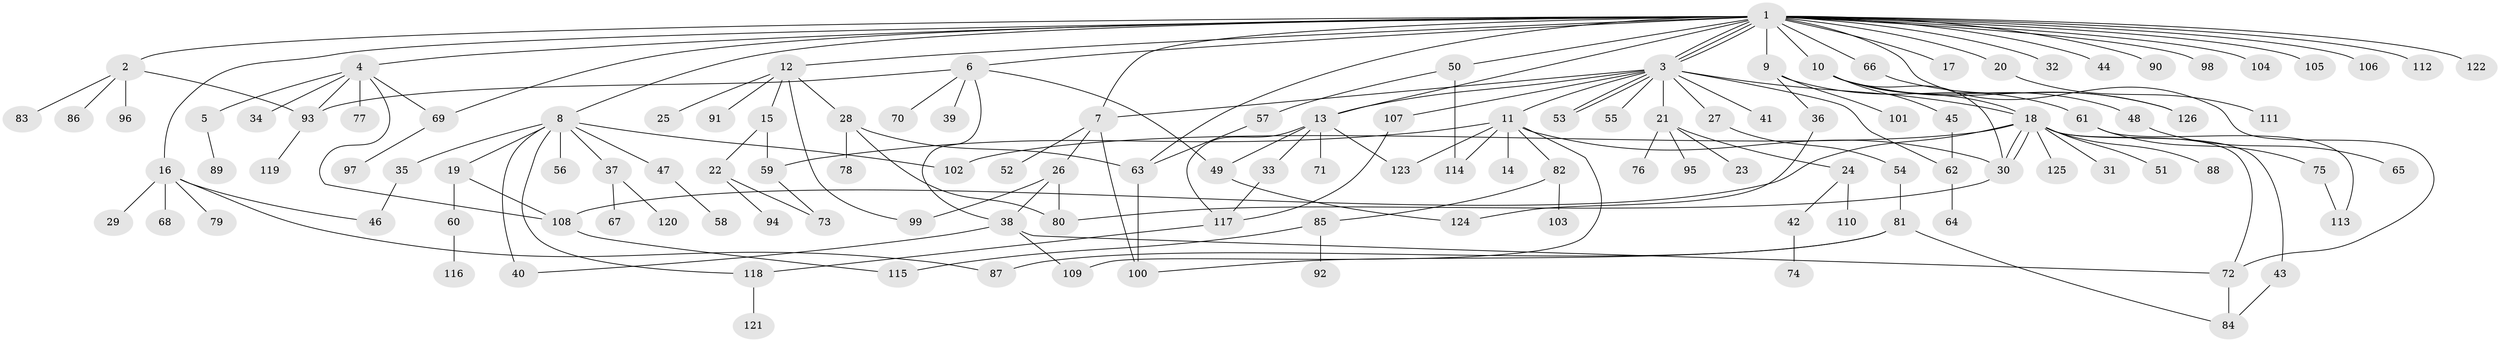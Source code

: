 // Generated by graph-tools (version 1.1) at 2025/14/03/09/25 04:14:32]
// undirected, 126 vertices, 169 edges
graph export_dot {
graph [start="1"]
  node [color=gray90,style=filled];
  1;
  2;
  3;
  4;
  5;
  6;
  7;
  8;
  9;
  10;
  11;
  12;
  13;
  14;
  15;
  16;
  17;
  18;
  19;
  20;
  21;
  22;
  23;
  24;
  25;
  26;
  27;
  28;
  29;
  30;
  31;
  32;
  33;
  34;
  35;
  36;
  37;
  38;
  39;
  40;
  41;
  42;
  43;
  44;
  45;
  46;
  47;
  48;
  49;
  50;
  51;
  52;
  53;
  54;
  55;
  56;
  57;
  58;
  59;
  60;
  61;
  62;
  63;
  64;
  65;
  66;
  67;
  68;
  69;
  70;
  71;
  72;
  73;
  74;
  75;
  76;
  77;
  78;
  79;
  80;
  81;
  82;
  83;
  84;
  85;
  86;
  87;
  88;
  89;
  90;
  91;
  92;
  93;
  94;
  95;
  96;
  97;
  98;
  99;
  100;
  101;
  102;
  103;
  104;
  105;
  106;
  107;
  108;
  109;
  110;
  111;
  112;
  113;
  114;
  115;
  116;
  117;
  118;
  119;
  120;
  121;
  122;
  123;
  124;
  125;
  126;
  1 -- 2;
  1 -- 3;
  1 -- 3;
  1 -- 3;
  1 -- 4;
  1 -- 6;
  1 -- 7;
  1 -- 8;
  1 -- 9;
  1 -- 10;
  1 -- 12;
  1 -- 13;
  1 -- 16;
  1 -- 17;
  1 -- 20;
  1 -- 32;
  1 -- 44;
  1 -- 50;
  1 -- 63;
  1 -- 66;
  1 -- 69;
  1 -- 72;
  1 -- 90;
  1 -- 98;
  1 -- 104;
  1 -- 105;
  1 -- 106;
  1 -- 112;
  1 -- 122;
  2 -- 83;
  2 -- 86;
  2 -- 93;
  2 -- 96;
  3 -- 7;
  3 -- 11;
  3 -- 13;
  3 -- 18;
  3 -- 21;
  3 -- 27;
  3 -- 41;
  3 -- 53;
  3 -- 53;
  3 -- 55;
  3 -- 62;
  3 -- 107;
  4 -- 5;
  4 -- 34;
  4 -- 69;
  4 -- 77;
  4 -- 93;
  4 -- 108;
  5 -- 89;
  6 -- 38;
  6 -- 39;
  6 -- 49;
  6 -- 70;
  6 -- 93;
  7 -- 26;
  7 -- 52;
  7 -- 100;
  8 -- 19;
  8 -- 35;
  8 -- 37;
  8 -- 40;
  8 -- 47;
  8 -- 56;
  8 -- 102;
  8 -- 118;
  9 -- 36;
  9 -- 61;
  9 -- 101;
  10 -- 18;
  10 -- 30;
  10 -- 45;
  10 -- 48;
  10 -- 126;
  11 -- 14;
  11 -- 30;
  11 -- 59;
  11 -- 82;
  11 -- 109;
  11 -- 114;
  11 -- 123;
  12 -- 15;
  12 -- 25;
  12 -- 28;
  12 -- 91;
  12 -- 99;
  13 -- 33;
  13 -- 49;
  13 -- 71;
  13 -- 117;
  13 -- 123;
  15 -- 22;
  15 -- 59;
  16 -- 29;
  16 -- 46;
  16 -- 68;
  16 -- 79;
  16 -- 87;
  18 -- 30;
  18 -- 30;
  18 -- 31;
  18 -- 43;
  18 -- 51;
  18 -- 72;
  18 -- 88;
  18 -- 102;
  18 -- 108;
  18 -- 125;
  19 -- 60;
  19 -- 108;
  20 -- 111;
  21 -- 23;
  21 -- 24;
  21 -- 76;
  21 -- 95;
  22 -- 73;
  22 -- 94;
  24 -- 42;
  24 -- 110;
  26 -- 38;
  26 -- 80;
  26 -- 99;
  27 -- 54;
  28 -- 63;
  28 -- 78;
  28 -- 80;
  30 -- 80;
  33 -- 117;
  35 -- 46;
  36 -- 124;
  37 -- 67;
  37 -- 120;
  38 -- 40;
  38 -- 72;
  38 -- 109;
  42 -- 74;
  43 -- 84;
  45 -- 62;
  47 -- 58;
  48 -- 65;
  49 -- 124;
  50 -- 57;
  50 -- 114;
  54 -- 81;
  57 -- 63;
  59 -- 73;
  60 -- 116;
  61 -- 75;
  61 -- 113;
  62 -- 64;
  63 -- 100;
  66 -- 126;
  69 -- 97;
  72 -- 84;
  75 -- 113;
  81 -- 84;
  81 -- 87;
  81 -- 100;
  82 -- 85;
  82 -- 103;
  85 -- 92;
  85 -- 115;
  93 -- 119;
  107 -- 117;
  108 -- 115;
  117 -- 118;
  118 -- 121;
}
